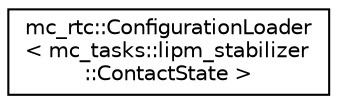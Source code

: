 digraph "Graphical Class Hierarchy"
{
 // INTERACTIVE_SVG=YES
 // LATEX_PDF_SIZE
  edge [fontname="Helvetica",fontsize="10",labelfontname="Helvetica",labelfontsize="10"];
  node [fontname="Helvetica",fontsize="10",shape=record];
  rankdir="LR";
  Node0 [label="mc_rtc::ConfigurationLoader\l\< mc_tasks::lipm_stabilizer\l::ContactState \>",height=0.2,width=0.4,color="black", fillcolor="white", style="filled",URL="$structmc__rtc_1_1ConfigurationLoader_3_01mc__tasks_1_1lipm__stabilizer_1_1ContactState_01_4.html",tooltip=" "];
}
